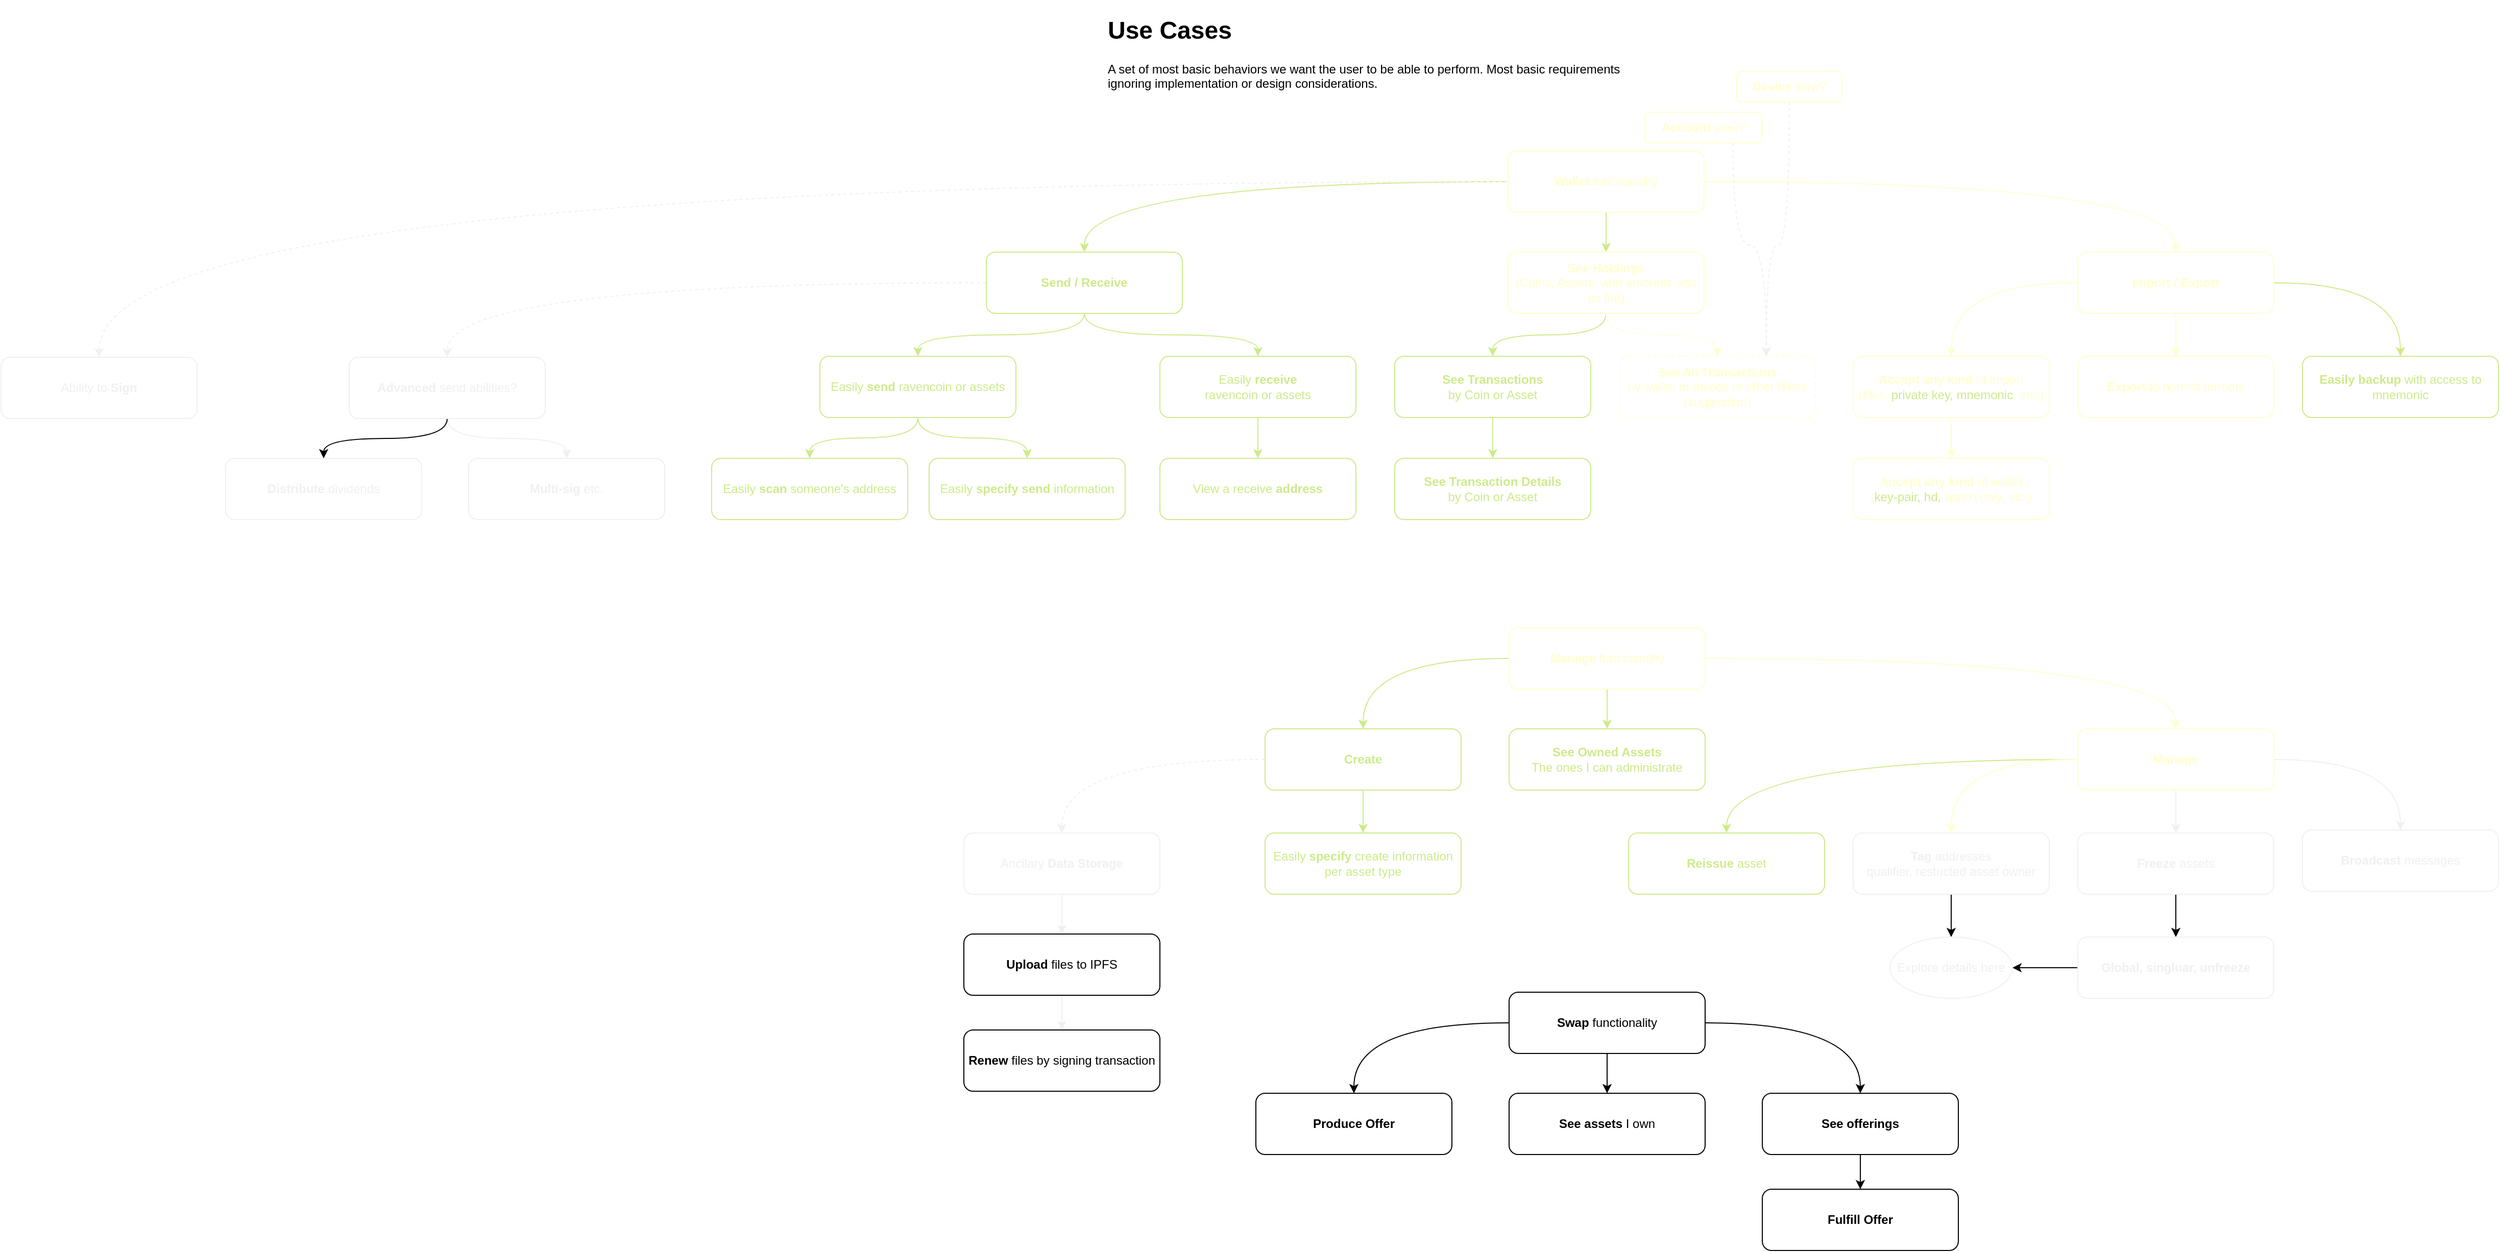 <mxfile>
    <diagram id="Y4eaHlc_QnL1sPNdRxAW" name="Page-1">
        <mxGraphModel dx="1741" dy="-3986" grid="1" gridSize="10" guides="1" tooltips="1" connect="1" arrows="1" fold="1" page="1" pageScale="1" pageWidth="850" pageHeight="1100" math="0" shadow="0">
            <root>
                <mxCell id="0"/>
                <mxCell id="1" parent="0"/>
                <mxCell id="2" value="&lt;b&gt;Easily backup&lt;/b&gt; with access to mnemonic" style="rounded=1;whiteSpace=wrap;html=1;strokeColor=#CDEB8B;fontColor=#CDEB8B;" parent="1" vertex="1">
                    <mxGeometry x="2894" y="4749" width="192" height="60" as="geometry"/>
                </mxCell>
                <mxCell id="3" style="edgeStyle=orthogonalEdgeStyle;curved=1;html=1;endArrow=classic;endFill=1;strokeColor=#CDEB8B;fontColor=#CDEB8B;" parent="1" source="4" target="5" edge="1">
                    <mxGeometry relative="1" as="geometry"/>
                </mxCell>
                <mxCell id="4" value="Easily &lt;b&gt;receive &lt;/b&gt;&lt;br&gt;ravencoin or assets" style="rounded=1;whiteSpace=wrap;html=1;strokeColor=#CDEB8B;fontColor=#CDEB8B;" parent="1" vertex="1">
                    <mxGeometry x="1775" y="4749" width="192" height="60" as="geometry"/>
                </mxCell>
                <mxCell id="5" value="View a receive &lt;b&gt;address&lt;/b&gt;" style="rounded=1;whiteSpace=wrap;html=1;strokeColor=#CDEB8B;fontColor=#CDEB8B;" parent="1" vertex="1">
                    <mxGeometry x="1775" y="4849" width="192" height="60" as="geometry"/>
                </mxCell>
                <mxCell id="6" style="edgeStyle=orthogonalEdgeStyle;curved=1;html=1;endArrow=classic;endFill=1;strokeColor=#CDEB8B;fontColor=#CDEB8B;" parent="1" source="8" target="9" edge="1">
                    <mxGeometry relative="1" as="geometry"/>
                </mxCell>
                <mxCell id="7" style="edgeStyle=orthogonalEdgeStyle;curved=1;html=1;endArrow=classic;endFill=1;strokeColor=#CDEB8B;fontColor=#CDEB8B;" parent="1" source="8" target="10" edge="1">
                    <mxGeometry relative="1" as="geometry"/>
                </mxCell>
                <mxCell id="8" value="Easily &lt;b&gt;send &lt;/b&gt;ravencoin or assets" style="rounded=1;whiteSpace=wrap;html=1;strokeColor=#CDEB8B;fontColor=#CDEB8B;" parent="1" vertex="1">
                    <mxGeometry x="1442" y="4749" width="192" height="60" as="geometry"/>
                </mxCell>
                <mxCell id="9" value="Easily &lt;b&gt;scan &lt;/b&gt;someone's address" style="rounded=1;whiteSpace=wrap;html=1;strokeColor=#CDEB8B;fontColor=#CDEB8B;" parent="1" vertex="1">
                    <mxGeometry x="1336" y="4849" width="192" height="60" as="geometry"/>
                </mxCell>
                <mxCell id="10" value="Easily &lt;b&gt;specify send&lt;/b&gt; information" style="rounded=1;whiteSpace=wrap;html=1;strokeColor=#CDEB8B;fontColor=#CDEB8B;" parent="1" vertex="1">
                    <mxGeometry x="1549" y="4849" width="192" height="60" as="geometry"/>
                </mxCell>
                <mxCell id="11" style="edgeStyle=orthogonalEdgeStyle;curved=1;html=1;endArrow=classic;endFill=1;strokeColor=#FFFFCC;fontColor=#FFFFCC;" parent="1" source="12" target="30" edge="1">
                    <mxGeometry relative="1" as="geometry"/>
                </mxCell>
                <mxCell id="12" value="&lt;b&gt;Accept any kind&lt;/b&gt; of import&lt;br&gt;(files, &lt;font color=&quot;#cdeb8b&quot;&gt;private key, mnemonic&lt;/font&gt;, etc.)" style="rounded=1;whiteSpace=wrap;html=1;strokeColor=#FFFFCC;fontColor=#FFFFCC;" parent="1" vertex="1">
                    <mxGeometry x="2454" y="4749" width="192" height="60" as="geometry"/>
                </mxCell>
                <mxCell id="13" value="&lt;h1&gt;Use Cases&lt;/h1&gt;&lt;p&gt;A set of most basic behaviors we want the user to be able to perform. Most basic requirements ignoring implementation or design considerations.&lt;/p&gt;" style="text;html=1;strokeColor=none;fillColor=none;spacing=5;spacingTop=-20;whiteSpace=wrap;overflow=hidden;rounded=0;" parent="1" vertex="1">
                    <mxGeometry x="1719" y="4410" width="511" height="110" as="geometry"/>
                </mxCell>
                <mxCell id="14" style="edgeStyle=orthogonalEdgeStyle;curved=1;html=1;endArrow=classic;endFill=1;strokeColor=#CDEB8B;fontColor=#CDEB8B;" parent="1" source="17" target="21" edge="1">
                    <mxGeometry relative="1" as="geometry"/>
                </mxCell>
                <mxCell id="15" style="edgeStyle=orthogonalEdgeStyle;curved=1;html=1;endArrow=classic;endFill=1;strokeColor=#CDEB8B;fontColor=#CDEB8B;" parent="1" source="17" target="24" edge="1">
                    <mxGeometry relative="1" as="geometry"/>
                </mxCell>
                <mxCell id="16" style="edgeStyle=orthogonalEdgeStyle;curved=1;html=1;endArrow=classic;endFill=1;strokeColor=#FFFFCC;fontColor=#FFFFCC;" parent="1" source="17" target="28" edge="1">
                    <mxGeometry relative="1" as="geometry"/>
                </mxCell>
                <mxCell id="17" value="&lt;b&gt;Wallet&lt;/b&gt; functionality" style="rounded=1;whiteSpace=wrap;html=1;strokeColor=#FFFFCC;fontColor=#FFFFCC;" parent="1" vertex="1">
                    <mxGeometry x="2116" y="4548" width="192" height="60" as="geometry"/>
                </mxCell>
                <mxCell id="18" style="edgeStyle=orthogonalEdgeStyle;curved=1;html=1;endArrow=classic;endFill=1;strokeColor=#CDEB8B;fontColor=#CDEB8B;" parent="1" source="21" target="4" edge="1">
                    <mxGeometry relative="1" as="geometry"/>
                </mxCell>
                <mxCell id="19" style="edgeStyle=orthogonalEdgeStyle;curved=1;html=1;endArrow=classic;endFill=1;strokeColor=#CDEB8B;fontColor=#CDEB8B;" parent="1" source="21" target="8" edge="1">
                    <mxGeometry relative="1" as="geometry"/>
                </mxCell>
                <mxCell id="20" style="edgeStyle=orthogonalEdgeStyle;curved=1;html=1;labelBackgroundColor=default;fontColor=#F0F0F0;endArrow=classic;endFill=1;strokeColor=#F0F0F0;dashed=1;" parent="1" source="21" target="72" edge="1">
                    <mxGeometry relative="1" as="geometry">
                        <mxPoint x="1228" y="4744" as="targetPoint"/>
                    </mxGeometry>
                </mxCell>
                <mxCell id="21" value="&lt;b&gt;Send / Receive&lt;/b&gt;" style="rounded=1;whiteSpace=wrap;html=1;strokeColor=#CDEB8B;fontColor=#CDEB8B;" parent="1" vertex="1">
                    <mxGeometry x="1605" y="4647" width="192" height="60" as="geometry"/>
                </mxCell>
                <mxCell id="22" style="edgeStyle=orthogonalEdgeStyle;curved=1;html=1;endArrow=classic;endFill=1;strokeColor=#CDEB8B;fontColor=#CDEB8B;" parent="1" source="24" target="32" edge="1">
                    <mxGeometry relative="1" as="geometry"/>
                </mxCell>
                <mxCell id="23" style="edgeStyle=orthogonalEdgeStyle;curved=1;html=1;endArrow=classic;endFill=1;strokeColor=#FFFFCC;fontColor=#FFFFCC;dashed=1;" parent="1" source="24" target="34" edge="1">
                    <mxGeometry relative="1" as="geometry"/>
                </mxCell>
                <mxCell id="24" value="&lt;b&gt;See Holdings&lt;/b&gt;&lt;br&gt;(Coins, Assets, with amounts and as fiat)" style="rounded=1;whiteSpace=wrap;html=1;strokeColor=#FFFFCC;fontColor=#FFFFCC;" parent="1" vertex="1">
                    <mxGeometry x="2116" y="4647" width="192" height="60" as="geometry"/>
                </mxCell>
                <mxCell id="25" style="edgeStyle=orthogonalEdgeStyle;curved=1;html=1;endArrow=classic;endFill=1;strokeColor=#FFFFCC;fontColor=#FFFFCC;" parent="1" source="28" target="12" edge="1">
                    <mxGeometry relative="1" as="geometry"/>
                </mxCell>
                <mxCell id="26" style="edgeStyle=orthogonalEdgeStyle;curved=1;html=1;endArrow=classic;endFill=1;strokeColor=#FFFFCC;fontColor=#FFFFCC;" parent="1" source="28" target="29" edge="1">
                    <mxGeometry relative="1" as="geometry"/>
                </mxCell>
                <mxCell id="27" style="edgeStyle=orthogonalEdgeStyle;curved=1;html=1;endArrow=classic;endFill=1;strokeColor=#CDEB8B;fontColor=#CDEB8B;" parent="1" source="28" target="2" edge="1">
                    <mxGeometry relative="1" as="geometry"/>
                </mxCell>
                <mxCell id="28" value="&lt;b&gt;Import / Export&lt;/b&gt;" style="rounded=1;whiteSpace=wrap;html=1;strokeColor=#FFFFCC;fontColor=#FFFFCC;" parent="1" vertex="1">
                    <mxGeometry x="2674" y="4647" width="192" height="60" as="geometry"/>
                </mxCell>
                <mxCell id="29" value="&lt;b&gt;Export &lt;/b&gt;to normal formats" style="rounded=1;whiteSpace=wrap;html=1;strokeColor=#FFFFCC;fontColor=#FFFFCC;" parent="1" vertex="1">
                    <mxGeometry x="2674" y="4749" width="192" height="60" as="geometry"/>
                </mxCell>
                <mxCell id="30" value="&lt;b&gt;Accept any kind&lt;/b&gt; of wallet&lt;br&gt;(&lt;font color=&quot;#cdeb8b&quot;&gt;key-pair, hd,&lt;/font&gt; watch only, etc.)" style="rounded=1;whiteSpace=wrap;html=1;strokeColor=#FFFFCC;fontColor=#FFFFCC;" parent="1" vertex="1">
                    <mxGeometry x="2454" y="4849" width="192" height="60" as="geometry"/>
                </mxCell>
                <mxCell id="31" style="edgeStyle=orthogonalEdgeStyle;curved=1;html=1;endArrow=classic;endFill=1;strokeColor=#CDEB8B;fontColor=#CDEB8B;" parent="1" source="32" target="33" edge="1">
                    <mxGeometry relative="1" as="geometry"/>
                </mxCell>
                <mxCell id="32" value="&lt;b&gt;See Transactions&lt;/b&gt;&lt;br&gt;by Coin or Asset" style="rounded=1;whiteSpace=wrap;html=1;strokeColor=#CDEB8B;fontColor=#CDEB8B;" parent="1" vertex="1">
                    <mxGeometry x="2005" y="4749" width="192" height="60" as="geometry"/>
                </mxCell>
                <mxCell id="33" value="&lt;b&gt;See Transaction Details&lt;/b&gt;&lt;br&gt;by Coin or Asset" style="rounded=1;whiteSpace=wrap;html=1;strokeColor=#CDEB8B;fontColor=#CDEB8B;" parent="1" vertex="1">
                    <mxGeometry x="2005" y="4849" width="192" height="60" as="geometry"/>
                </mxCell>
                <mxCell id="34" value="&lt;font&gt;&lt;b&gt;See All Transactions&lt;/b&gt;&lt;br&gt;by wallet or device or other filters&lt;br&gt;(suggestion)&lt;br&gt;&lt;/font&gt;" style="rounded=1;whiteSpace=wrap;html=1;strokeColor=#FFFFCC;fontColor=#FFFFCC;dashed=1;" parent="1" vertex="1">
                    <mxGeometry x="2225" y="4749" width="192" height="60" as="geometry"/>
                </mxCell>
                <mxCell id="35" value="Easily &lt;b&gt;specify &lt;/b&gt;create information per asset type" style="rounded=1;whiteSpace=wrap;html=1;strokeColor=#CDEB8B;labelBackgroundColor=none;fontColor=#CDEB8B;" parent="1" vertex="1">
                    <mxGeometry x="1878" y="5216" width="192" height="60" as="geometry"/>
                </mxCell>
                <mxCell id="36" value="&lt;b&gt;Reissue &lt;/b&gt;asset" style="rounded=1;whiteSpace=wrap;html=1;strokeColor=#CDEB8B;labelBackgroundColor=none;fontColor=#CDEB8B;" parent="1" vertex="1">
                    <mxGeometry x="2234" y="5216" width="192" height="60" as="geometry"/>
                </mxCell>
                <mxCell id="37" style="edgeStyle=orthogonalEdgeStyle;curved=1;html=1;endArrow=classic;endFill=1;strokeColor=#CDEB8B;labelBackgroundColor=none;fontColor=#CDEB8B;" parent="1" source="40" target="43" edge="1">
                    <mxGeometry relative="1" as="geometry"/>
                </mxCell>
                <mxCell id="38" style="edgeStyle=orthogonalEdgeStyle;curved=1;html=1;endArrow=classic;endFill=1;strokeColor=#CDEB8B;labelBackgroundColor=none;fontColor=#CDEB8B;" parent="1" source="40" target="44" edge="1">
                    <mxGeometry relative="1" as="geometry"/>
                </mxCell>
                <mxCell id="39" style="edgeStyle=orthogonalEdgeStyle;curved=1;html=1;endArrow=classic;endFill=1;strokeColor=#FFFFCC;labelBackgroundColor=none;fontColor=#FFFFCC;" parent="1" source="40" target="49" edge="1">
                    <mxGeometry relative="1" as="geometry"/>
                </mxCell>
                <mxCell id="40" value="&lt;b&gt;Manage&lt;/b&gt;&amp;nbsp;functionality" style="rounded=1;whiteSpace=wrap;html=1;strokeColor=#FFFFCC;labelBackgroundColor=none;fontColor=#FFFFCC;" parent="1" vertex="1">
                    <mxGeometry x="2117" y="5015" width="192" height="60" as="geometry"/>
                </mxCell>
                <mxCell id="41" style="edgeStyle=orthogonalEdgeStyle;curved=1;html=1;endArrow=classic;endFill=1;strokeColor=#CDEB8B;labelBackgroundColor=none;fontColor=#CDEB8B;" parent="1" source="43" target="35" edge="1">
                    <mxGeometry relative="1" as="geometry"/>
                </mxCell>
                <mxCell id="42" style="edgeStyle=orthogonalEdgeStyle;curved=1;html=1;labelBackgroundColor=none;fontColor=#F0F0F0;endArrow=classic;endFill=1;strokeColor=#F0F0F0;dashed=1;" parent="1" source="43" target="66" edge="1">
                    <mxGeometry relative="1" as="geometry"/>
                </mxCell>
                <mxCell id="43" value="&lt;b&gt;Create&lt;/b&gt;" style="rounded=1;whiteSpace=wrap;html=1;strokeColor=#CDEB8B;labelBackgroundColor=none;fontColor=#CDEB8B;" parent="1" vertex="1">
                    <mxGeometry x="1878" y="5114" width="192" height="60" as="geometry"/>
                </mxCell>
                <mxCell id="44" value="&lt;b&gt;See Owned Assets&lt;/b&gt;&lt;br&gt;The ones I can administrate" style="rounded=1;whiteSpace=wrap;html=1;strokeColor=#CDEB8B;labelBackgroundColor=none;fontColor=#CDEB8B;" parent="1" vertex="1">
                    <mxGeometry x="2117" y="5114" width="192" height="60" as="geometry"/>
                </mxCell>
                <mxCell id="45" style="edgeStyle=orthogonalEdgeStyle;curved=1;html=1;endArrow=classic;endFill=1;strokeColor=#CDEB8B;labelBackgroundColor=none;fontColor=#CDEB8B;" parent="1" source="49" target="36" edge="1">
                    <mxGeometry relative="1" as="geometry"/>
                </mxCell>
                <mxCell id="46" style="edgeStyle=orthogonalEdgeStyle;curved=1;html=1;endArrow=classic;endFill=1;strokeColor=#FFFFCC;labelBackgroundColor=none;fontColor=#FFFFCC;" parent="1" source="49" target="51" edge="1">
                    <mxGeometry relative="1" as="geometry"/>
                </mxCell>
                <mxCell id="47" style="edgeStyle=orthogonalEdgeStyle;curved=1;html=1;endArrow=classic;endFill=1;strokeColor=#F0F0F0;labelBackgroundColor=none;fontColor=#FFFFCC;" parent="1" source="49" target="53" edge="1">
                    <mxGeometry relative="1" as="geometry"/>
                </mxCell>
                <mxCell id="48" style="edgeStyle=orthogonalEdgeStyle;curved=1;html=1;endArrow=classic;endFill=1;strokeColor=#F0F0F0;labelBackgroundColor=none;fontColor=#FFFFCC;" parent="1" source="49" target="64" edge="1">
                    <mxGeometry relative="1" as="geometry"/>
                </mxCell>
                <mxCell id="49" value="&lt;b&gt;Manage&lt;/b&gt;" style="rounded=1;whiteSpace=wrap;html=1;strokeColor=#FFFFCC;labelBackgroundColor=none;fontColor=#FFFFCC;" parent="1" vertex="1">
                    <mxGeometry x="2674" y="5114" width="192" height="60" as="geometry"/>
                </mxCell>
                <mxCell id="50" value="" style="edgeStyle=none;html=1;" parent="1" source="51" target="76" edge="1">
                    <mxGeometry relative="1" as="geometry"/>
                </mxCell>
                <mxCell id="51" value="&lt;b&gt;Tag &lt;/b&gt;addresses&lt;br&gt;qualifier, restricted asset owner" style="rounded=1;whiteSpace=wrap;html=1;strokeColor=#F0F0F0;labelBackgroundColor=none;fontColor=#F0F0F0;" parent="1" vertex="1">
                    <mxGeometry x="2454" y="5216" width="192" height="60" as="geometry"/>
                </mxCell>
                <mxCell id="52" style="edgeStyle=none;html=1;" parent="1" source="53" target="75" edge="1">
                    <mxGeometry relative="1" as="geometry"/>
                </mxCell>
                <mxCell id="53" value="&lt;b&gt;Freeze &lt;/b&gt;assets" style="rounded=1;whiteSpace=wrap;html=1;strokeColor=#F0F0F0;labelBackgroundColor=none;fontColor=#F0F0F0;" parent="1" vertex="1">
                    <mxGeometry x="2674" y="5216" width="192" height="60" as="geometry"/>
                </mxCell>
                <mxCell id="54" style="edgeStyle=orthogonalEdgeStyle;curved=1;html=1;endArrow=classic;endFill=1;" parent="1" source="57" target="58" edge="1">
                    <mxGeometry relative="1" as="geometry"/>
                </mxCell>
                <mxCell id="55" style="edgeStyle=orthogonalEdgeStyle;curved=1;html=1;endArrow=classic;endFill=1;" parent="1" source="57" target="60" edge="1">
                    <mxGeometry relative="1" as="geometry"/>
                </mxCell>
                <mxCell id="56" style="edgeStyle=orthogonalEdgeStyle;curved=1;html=1;endArrow=classic;endFill=1;" parent="1" source="57" target="61" edge="1">
                    <mxGeometry relative="1" as="geometry"/>
                </mxCell>
                <mxCell id="57" value="&lt;b&gt;Swap&lt;/b&gt;&amp;nbsp;functionality" style="rounded=1;whiteSpace=wrap;html=1;" parent="1" vertex="1">
                    <mxGeometry x="2117" y="5372" width="192" height="60" as="geometry"/>
                </mxCell>
                <mxCell id="58" value="&lt;b&gt;See assets&lt;/b&gt; I own" style="rounded=1;whiteSpace=wrap;html=1;" parent="1" vertex="1">
                    <mxGeometry x="2117" y="5471" width="192" height="60" as="geometry"/>
                </mxCell>
                <mxCell id="59" style="edgeStyle=orthogonalEdgeStyle;curved=1;html=1;endArrow=classic;endFill=1;" parent="1" source="60" target="62" edge="1">
                    <mxGeometry relative="1" as="geometry"/>
                </mxCell>
                <mxCell id="60" value="&lt;b&gt;See offerings&lt;/b&gt;" style="rounded=1;whiteSpace=wrap;html=1;" parent="1" vertex="1">
                    <mxGeometry x="2365" y="5471" width="192" height="60" as="geometry"/>
                </mxCell>
                <mxCell id="61" value="&lt;b&gt;Produce Offer&lt;/b&gt;" style="rounded=1;whiteSpace=wrap;html=1;" parent="1" vertex="1">
                    <mxGeometry x="1869" y="5471" width="192" height="60" as="geometry"/>
                </mxCell>
                <mxCell id="62" value="&lt;b&gt;Fulfill Offer&lt;/b&gt;" style="rounded=1;whiteSpace=wrap;html=1;" parent="1" vertex="1">
                    <mxGeometry x="2365" y="5565" width="192" height="60" as="geometry"/>
                </mxCell>
                <mxCell id="63" value="&lt;b&gt;Distribute&amp;nbsp;&lt;/b&gt;dividends" style="rounded=1;whiteSpace=wrap;html=1;strokeColor=#F0F0F0;labelBackgroundColor=none;fontColor=#F0F0F0;" parent="1" vertex="1">
                    <mxGeometry x="860" y="4849" width="192" height="60" as="geometry"/>
                </mxCell>
                <mxCell id="64" value="&lt;b&gt;Broadcast&amp;nbsp;&lt;/b&gt;messages" style="rounded=1;whiteSpace=wrap;html=1;strokeColor=#F0F0F0;labelBackgroundColor=none;fontColor=#F0F0F0;" parent="1" vertex="1">
                    <mxGeometry x="2894" y="5213" width="192" height="60" as="geometry"/>
                </mxCell>
                <mxCell id="65" style="edgeStyle=orthogonalEdgeStyle;curved=1;html=1;labelBackgroundColor=none;fontColor=#F0F0F0;endArrow=classic;endFill=1;strokeColor=#F0F0F0;" parent="1" source="66" target="68" edge="1">
                    <mxGeometry relative="1" as="geometry"/>
                </mxCell>
                <mxCell id="66" value="Ancilary &lt;b&gt;Data Storage&lt;/b&gt;" style="rounded=1;whiteSpace=wrap;html=1;strokeColor=#F0F0F0;labelBackgroundColor=none;fontColor=#F0F0F0;" parent="1" vertex="1">
                    <mxGeometry x="1583" y="5216" width="192" height="60" as="geometry"/>
                </mxCell>
                <mxCell id="67" style="edgeStyle=orthogonalEdgeStyle;curved=1;html=1;labelBackgroundColor=none;fontColor=#F0F0F0;endArrow=classic;endFill=1;strokeColor=#F0F0F0;" parent="1" source="68" target="69" edge="1">
                    <mxGeometry relative="1" as="geometry"/>
                </mxCell>
                <mxCell id="68" value="&lt;b&gt;Upload &lt;/b&gt;files to&lt;b&gt; &lt;/b&gt;IPFS" style="rounded=1;whiteSpace=wrap;html=1;" parent="1" vertex="1">
                    <mxGeometry x="1583" y="5315" width="192" height="60" as="geometry"/>
                </mxCell>
                <mxCell id="69" value="&lt;b&gt;Renew&lt;/b&gt;&amp;nbsp;files by signing transaction" style="rounded=1;whiteSpace=wrap;html=1;" parent="1" vertex="1">
                    <mxGeometry x="1583" y="5409" width="192" height="60" as="geometry"/>
                </mxCell>
                <mxCell id="70" style="edgeStyle=orthogonalEdgeStyle;curved=1;html=1;entryX=0.5;entryY=0;entryDx=0;entryDy=0;labelBackgroundColor=default;fontColor=#F0F0F0;endArrow=classic;endFill=1;strokeColor=#F0F0F0;" parent="1" source="72" target="73" edge="1">
                    <mxGeometry relative="1" as="geometry"/>
                </mxCell>
                <mxCell id="71" style="edgeStyle=orthogonalEdgeStyle;html=1;entryX=0.5;entryY=0;entryDx=0;entryDy=0;curved=1;" parent="1" source="72" target="63" edge="1">
                    <mxGeometry relative="1" as="geometry"/>
                </mxCell>
                <mxCell id="72" value="&lt;b&gt;Advanced&lt;/b&gt; send abilities?" style="rounded=1;whiteSpace=wrap;html=1;strokeColor=#F0F0F0;labelBackgroundColor=none;fontColor=#F0F0F0;" parent="1" vertex="1">
                    <mxGeometry x="981" y="4750" width="192" height="60" as="geometry"/>
                </mxCell>
                <mxCell id="73" value="&lt;b&gt;Multi-sig&lt;/b&gt;&amp;nbsp;etc." style="rounded=1;whiteSpace=wrap;html=1;strokeColor=#F0F0F0;labelBackgroundColor=none;fontColor=#F0F0F0;" parent="1" vertex="1">
                    <mxGeometry x="1098" y="4849" width="192" height="60" as="geometry"/>
                </mxCell>
                <mxCell id="74" style="edgeStyle=none;html=1;" parent="1" source="75" target="76" edge="1">
                    <mxGeometry relative="1" as="geometry"/>
                </mxCell>
                <mxCell id="75" value="&lt;b&gt;Global, singluar, unfreeze&lt;/b&gt;" style="rounded=1;whiteSpace=wrap;html=1;strokeColor=#F0F0F0;labelBackgroundColor=none;fontColor=#F0F0F0;" parent="1" vertex="1">
                    <mxGeometry x="2674" y="5318" width="192" height="60" as="geometry"/>
                </mxCell>
                <mxCell id="76" value="Explore details here" style="ellipse;whiteSpace=wrap;html=1;strokeColor=#F0F0F0;fontColor=#F0F0F0;rounded=1;labelBackgroundColor=none;" parent="1" vertex="1">
                    <mxGeometry x="2490" y="5318" width="120" height="60" as="geometry"/>
                </mxCell>
                <mxCell id="77" value="Ability to &lt;b&gt;Sign&lt;/b&gt;" style="rounded=1;whiteSpace=wrap;html=1;strokeColor=#F0F0F0;labelBackgroundColor=none;fontColor=#F0F0F0;" parent="1" vertex="1">
                    <mxGeometry x="640" y="4750" width="192" height="60" as="geometry"/>
                </mxCell>
                <mxCell id="78" style="edgeStyle=orthogonalEdgeStyle;curved=1;html=1;labelBackgroundColor=default;fontColor=#F0F0F0;endArrow=classic;endFill=1;strokeColor=#F0F0F0;dashed=1;exitX=0;exitY=0.5;exitDx=0;exitDy=0;entryX=0.5;entryY=0;entryDx=0;entryDy=0;" parent="1" source="17" target="77" edge="1">
                    <mxGeometry relative="1" as="geometry">
                        <mxPoint x="800" y="4720" as="targetPoint"/>
                        <mxPoint x="1630" y="4570" as="sourcePoint"/>
                    </mxGeometry>
                </mxCell>
                <mxCell id="80" value="&lt;b&gt;Account&amp;nbsp;&lt;/b&gt;view?" style="rounded=1;whiteSpace=wrap;html=1;strokeColor=#FFFFCC;fontColor=#FFFFCC;" parent="1" vertex="1">
                    <mxGeometry x="2250" y="4510" width="115" height="30" as="geometry"/>
                </mxCell>
                <mxCell id="81" value="&lt;b&gt;Device&amp;nbsp;&lt;/b&gt;view?" style="rounded=1;whiteSpace=wrap;html=1;strokeColor=#FFFFCC;fontColor=#FFFFCC;" parent="1" vertex="1">
                    <mxGeometry x="2340" y="4470" width="103" height="30" as="geometry"/>
                </mxCell>
                <mxCell id="83" style="edgeStyle=orthogonalEdgeStyle;curved=1;html=1;labelBackgroundColor=default;fontColor=#F0F0F0;endArrow=classic;endFill=1;strokeColor=#F0F0F0;dashed=1;exitX=0.75;exitY=1;exitDx=0;exitDy=0;entryX=0.75;entryY=0;entryDx=0;entryDy=0;" parent="1" source="80" target="34" edge="1">
                    <mxGeometry relative="1" as="geometry">
                        <mxPoint x="2340" y="4650" as="targetPoint"/>
                        <mxPoint x="2361" y="4560" as="sourcePoint"/>
                        <Array as="points">
                            <mxPoint x="2336" y="4640"/>
                            <mxPoint x="2369" y="4640"/>
                        </Array>
                    </mxGeometry>
                </mxCell>
                <mxCell id="84" style="edgeStyle=orthogonalEdgeStyle;curved=1;html=1;labelBackgroundColor=default;fontColor=#F0F0F0;endArrow=classic;endFill=1;strokeColor=#F0F0F0;dashed=1;exitX=0.5;exitY=1;exitDx=0;exitDy=0;entryX=0.75;entryY=0;entryDx=0;entryDy=0;" parent="1" source="81" target="34" edge="1">
                    <mxGeometry relative="1" as="geometry">
                        <mxPoint x="2372" y="4740" as="targetPoint"/>
                        <mxPoint x="2330" y="4550" as="sourcePoint"/>
                        <Array as="points">
                            <mxPoint x="2392" y="4640"/>
                            <mxPoint x="2369" y="4640"/>
                        </Array>
                    </mxGeometry>
                </mxCell>
            </root>
        </mxGraphModel>
    </diagram>
</mxfile>